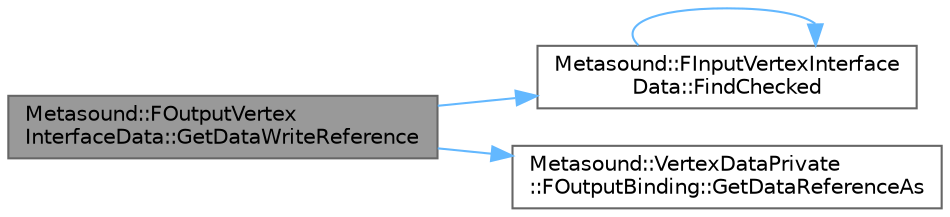 digraph "Metasound::FOutputVertexInterfaceData::GetDataWriteReference"
{
 // INTERACTIVE_SVG=YES
 // LATEX_PDF_SIZE
  bgcolor="transparent";
  edge [fontname=Helvetica,fontsize=10,labelfontname=Helvetica,labelfontsize=10];
  node [fontname=Helvetica,fontsize=10,shape=box,height=0.2,width=0.4];
  rankdir="LR";
  Node1 [id="Node000001",label="Metasound::FOutputVertex\lInterfaceData::GetDataWriteReference",height=0.2,width=0.4,color="gray40", fillcolor="grey60", style="filled", fontcolor="black",tooltip="Get data write reference assuming data is bound and write accessible."];
  Node1 -> Node2 [id="edge1_Node000001_Node000002",color="steelblue1",style="solid",tooltip=" "];
  Node2 [id="Node000002",label="Metasound::FInputVertexInterface\lData::FindChecked",height=0.2,width=0.4,color="grey40", fillcolor="white", style="filled",URL="$da/da4/classMetasound_1_1FInputVertexInterfaceData.html#a342e18fa983a98e832ff0a98eaec7d9a",tooltip=" "];
  Node2 -> Node2 [id="edge2_Node000002_Node000002",color="steelblue1",style="solid",tooltip=" "];
  Node1 -> Node3 [id="edge3_Node000001_Node000003",color="steelblue1",style="solid",tooltip=" "];
  Node3 [id="Node000003",label="Metasound::VertexDataPrivate\l::FOutputBinding::GetDataReferenceAs",height=0.2,width=0.4,color="grey40", fillcolor="white", style="filled",URL="$d5/df6/classMetasound_1_1VertexDataPrivate_1_1FOutputBinding.html#a1cf2b4dc48cc8bf8574e80908b82764a",tooltip=" "];
}
